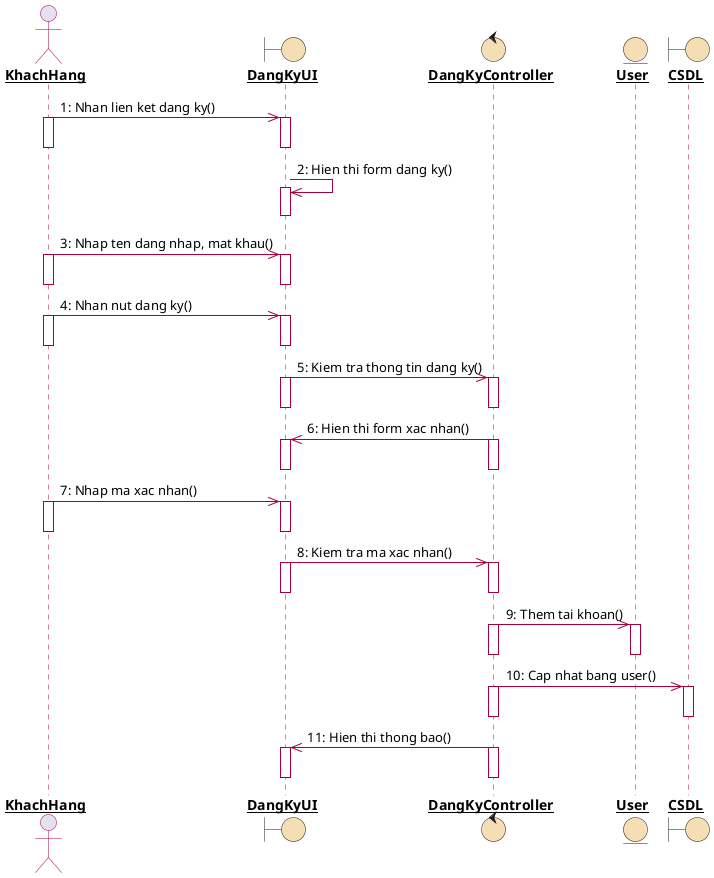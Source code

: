 @startuml

skinparam sequence {

LifeLineBorderColor #A80036

}


skinparam {
Participant underline
ArrowColor  #A80036


ActorBorderColor #A80036
ActorFontStyle bold


BoundaryFontStyle bold
BoundaryBackgroundColor #Wheat

ControlFontStyle bold
ControlBackgroundColor #Wheat

ControlFontStyle bold
ControlBackgroundColor #Wheat

EntityFontStyle bold
EntityBackgroundColor #Wheat
}

actor KhachHang
boundary    DangKyUI
control     DangKyController
entity      User
boundary    CSDL


KhachHang ->> DangKyUI : 1: Nhan lien ket dang ky()
activate KhachHang
activate DangKyUI
deactivate KhachHang
deactivate DangKyUI

DangKyUI ->> DangKyUI  : 2: Hien thi form dang ky()
activate DangKyUI
deactivate DangKyUI



KhachHang ->> DangKyUI  : 3: Nhap ten dang nhap, mat khau()
activate KhachHang
activate DangKyUI
deactivate KhachHang
deactivate DangKyUI

KhachHang ->> DangKyUI  : 4: Nhan nut dang ky()
activate KhachHang
activate DangKyUI
deactivate KhachHang
deactivate DangKyUI

DangKyUI ->> DangKyController  : 5: Kiem tra thong tin dang ky()
activate DangKyUI
activate DangKyController
deactivate DangKyUI
deactivate DangKyController

DangKyController ->> DangKyUI : 6: Hien thi form xac nhan()
activate DangKyController
activate DangKyUI
deactivate DangKyController
deactivate DangKyUI

KhachHang ->> DangKyUI : 7: Nhap ma xac nhan()
activate KhachHang
activate DangKyUI
deactivate KhachHang
deactivate DangKyUI

DangKyUI ->> DangKyController : 8: Kiem tra ma xac nhan()
activate DangKyController
activate DangKyUI
deactivate DangKyController
deactivate DangKyUI

DangKyController ->> User : 9: Them tai khoan()
activate DangKyController
activate User
deactivate DangKyController
deactivate User

DangKyController ->> CSDL : 10: Cap nhat bang user()
activate DangKyController
activate CSDL
deactivate DangKyController
deactivate CSDL

DangKyController ->> DangKyUI : 11: Hien thi thong bao()
activate DangKyController
activate DangKyUI
deactivate DangKyController
deactivate DangKyUI

@enduml
